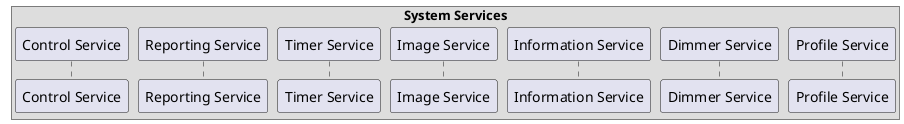 @startuml(id=SERVICE_DEFINITIONS)
!pragma teoz true
!ifdef DEFINE_ACTORS
actor "Controlling Agent" as Controller
!endif
box "System Services"
participant "Control Service" as ControlService
participant "Reporting Service" as ReportService
participant "Timer Service" as TimerService
participant "Image Service" as ImageService
participant "Information Service" as InformationService
participant "Dimmer Service" as DimmerService
participant "Profile Service" as ProfileService
endbox
!ifdef DEFINE_ACTORS
actor "Observing Agent" as Observer
actor "Monitoring Agent" as Monitor
!endif
@enduml

@startuml(id=PARTICIPANT_INITIAL_STATES)
!ifdef DEFINE_ACTORS
hnote over SmartLamp : Unlit
/ hnote over Observer : Seeing Unlit
/ hnote over Monitor : Know Nothing
!endif
@enduml

@startuml(id=SERVICE_LIGHT_LAMP)
Controller -> ControlService : Light Lamp
hnote over ControlService : Lit
ControlService -> Observer : Lamp Lit
& ControlService -> ReportService : Lamp Lit
hnote over Observer : Seeing Lit
ReportService -> Monitor : Report Lamp Lit
hnote over Monitor : Know Lit
@enduml

@startuml(id=SERVICE_EXTINGUISH_LAMP)
Controller -> ControlService : Extinguish Lamp
hnote over ControlService : Unlit
ControlService -> Observer : Lamp Extinguished
& ControlService -> ReportService : Lamp Extinguished
hnote over Observer : Seeing Unlit
ReportService -> Monitor : Report Lamp Extinguished
hnote over Monitor : Know Unlit
@enduml
